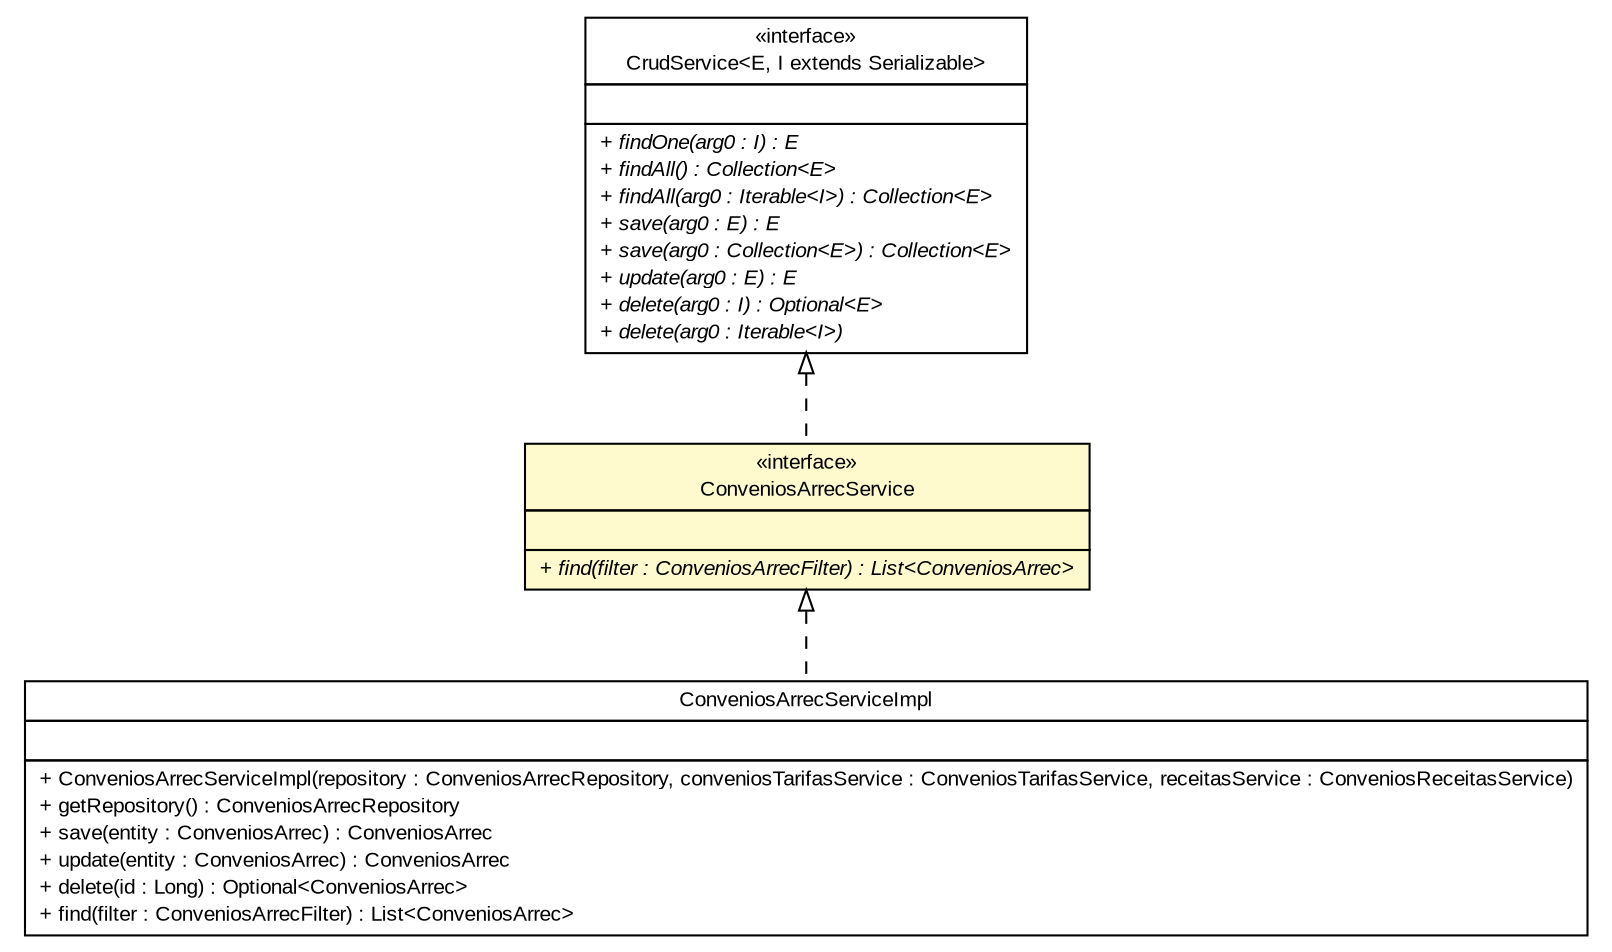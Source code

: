 #!/usr/local/bin/dot
#
# Class diagram 
# Generated by UMLGraph version R5_6 (http://www.umlgraph.org/)
#

digraph G {
	edge [fontname="arial",fontsize=10,labelfontname="arial",labelfontsize=10];
	node [fontname="arial",fontsize=10,shape=plaintext];
	nodesep=0.25;
	ranksep=0.5;
	// br.gov.to.sefaz.arr.parametros.business.service.ConveniosArrecService
	c9576 [label=<<table title="br.gov.to.sefaz.arr.parametros.business.service.ConveniosArrecService" border="0" cellborder="1" cellspacing="0" cellpadding="2" port="p" bgcolor="lemonChiffon" href="./ConveniosArrecService.html">
		<tr><td><table border="0" cellspacing="0" cellpadding="1">
<tr><td align="center" balign="center"> &#171;interface&#187; </td></tr>
<tr><td align="center" balign="center"> ConveniosArrecService </td></tr>
		</table></td></tr>
		<tr><td><table border="0" cellspacing="0" cellpadding="1">
<tr><td align="left" balign="left">  </td></tr>
		</table></td></tr>
		<tr><td><table border="0" cellspacing="0" cellpadding="1">
<tr><td align="left" balign="left"><font face="arial italic" point-size="10.0"> + find(filter : ConveniosArrecFilter) : List&lt;ConveniosArrec&gt; </font></td></tr>
		</table></td></tr>
		</table>>, URL="./ConveniosArrecService.html", fontname="arial", fontcolor="black", fontsize=10.0];
	// br.gov.to.sefaz.arr.parametros.business.service.impl.ConveniosArrecServiceImpl
	c9603 [label=<<table title="br.gov.to.sefaz.arr.parametros.business.service.impl.ConveniosArrecServiceImpl" border="0" cellborder="1" cellspacing="0" cellpadding="2" port="p" href="./impl/ConveniosArrecServiceImpl.html">
		<tr><td><table border="0" cellspacing="0" cellpadding="1">
<tr><td align="center" balign="center"> ConveniosArrecServiceImpl </td></tr>
		</table></td></tr>
		<tr><td><table border="0" cellspacing="0" cellpadding="1">
<tr><td align="left" balign="left">  </td></tr>
		</table></td></tr>
		<tr><td><table border="0" cellspacing="0" cellpadding="1">
<tr><td align="left" balign="left"> + ConveniosArrecServiceImpl(repository : ConveniosArrecRepository, conveniosTarifasService : ConveniosTarifasService, receitasService : ConveniosReceitasService) </td></tr>
<tr><td align="left" balign="left"> + getRepository() : ConveniosArrecRepository </td></tr>
<tr><td align="left" balign="left"> + save(entity : ConveniosArrec) : ConveniosArrec </td></tr>
<tr><td align="left" balign="left"> + update(entity : ConveniosArrec) : ConveniosArrec </td></tr>
<tr><td align="left" balign="left"> + delete(id : Long) : Optional&lt;ConveniosArrec&gt; </td></tr>
<tr><td align="left" balign="left"> + find(filter : ConveniosArrecFilter) : List&lt;ConveniosArrec&gt; </td></tr>
		</table></td></tr>
		</table>>, URL="./impl/ConveniosArrecServiceImpl.html", fontname="arial", fontcolor="black", fontsize=10.0];
	//br.gov.to.sefaz.arr.parametros.business.service.ConveniosArrecService implements br.gov.to.sefaz.business.service.CrudService<E, I extends java.io.Serializable>
	c9720:p -> c9576:p [dir=back,arrowtail=empty,style=dashed];
	//br.gov.to.sefaz.arr.parametros.business.service.impl.ConveniosArrecServiceImpl implements br.gov.to.sefaz.arr.parametros.business.service.ConveniosArrecService
	c9576:p -> c9603:p [dir=back,arrowtail=empty,style=dashed];
	// br.gov.to.sefaz.business.service.CrudService<E, I extends java.io.Serializable>
	c9720 [label=<<table title="br.gov.to.sefaz.business.service.CrudService" border="0" cellborder="1" cellspacing="0" cellpadding="2" port="p" href="http://java.sun.com/j2se/1.4.2/docs/api/br/gov/to/sefaz/business/service/CrudService.html">
		<tr><td><table border="0" cellspacing="0" cellpadding="1">
<tr><td align="center" balign="center"> &#171;interface&#187; </td></tr>
<tr><td align="center" balign="center"> CrudService&lt;E, I extends Serializable&gt; </td></tr>
		</table></td></tr>
		<tr><td><table border="0" cellspacing="0" cellpadding="1">
<tr><td align="left" balign="left">  </td></tr>
		</table></td></tr>
		<tr><td><table border="0" cellspacing="0" cellpadding="1">
<tr><td align="left" balign="left"><font face="arial italic" point-size="10.0"> + findOne(arg0 : I) : E </font></td></tr>
<tr><td align="left" balign="left"><font face="arial italic" point-size="10.0"> + findAll() : Collection&lt;E&gt; </font></td></tr>
<tr><td align="left" balign="left"><font face="arial italic" point-size="10.0"> + findAll(arg0 : Iterable&lt;I&gt;) : Collection&lt;E&gt; </font></td></tr>
<tr><td align="left" balign="left"><font face="arial italic" point-size="10.0"> + save(arg0 : E) : E </font></td></tr>
<tr><td align="left" balign="left"><font face="arial italic" point-size="10.0"> + save(arg0 : Collection&lt;E&gt;) : Collection&lt;E&gt; </font></td></tr>
<tr><td align="left" balign="left"><font face="arial italic" point-size="10.0"> + update(arg0 : E) : E </font></td></tr>
<tr><td align="left" balign="left"><font face="arial italic" point-size="10.0"> + delete(arg0 : I) : Optional&lt;E&gt; </font></td></tr>
<tr><td align="left" balign="left"><font face="arial italic" point-size="10.0"> + delete(arg0 : Iterable&lt;I&gt;) </font></td></tr>
		</table></td></tr>
		</table>>, URL="http://java.sun.com/j2se/1.4.2/docs/api/br/gov/to/sefaz/business/service/CrudService.html", fontname="arial", fontcolor="black", fontsize=10.0];
}

